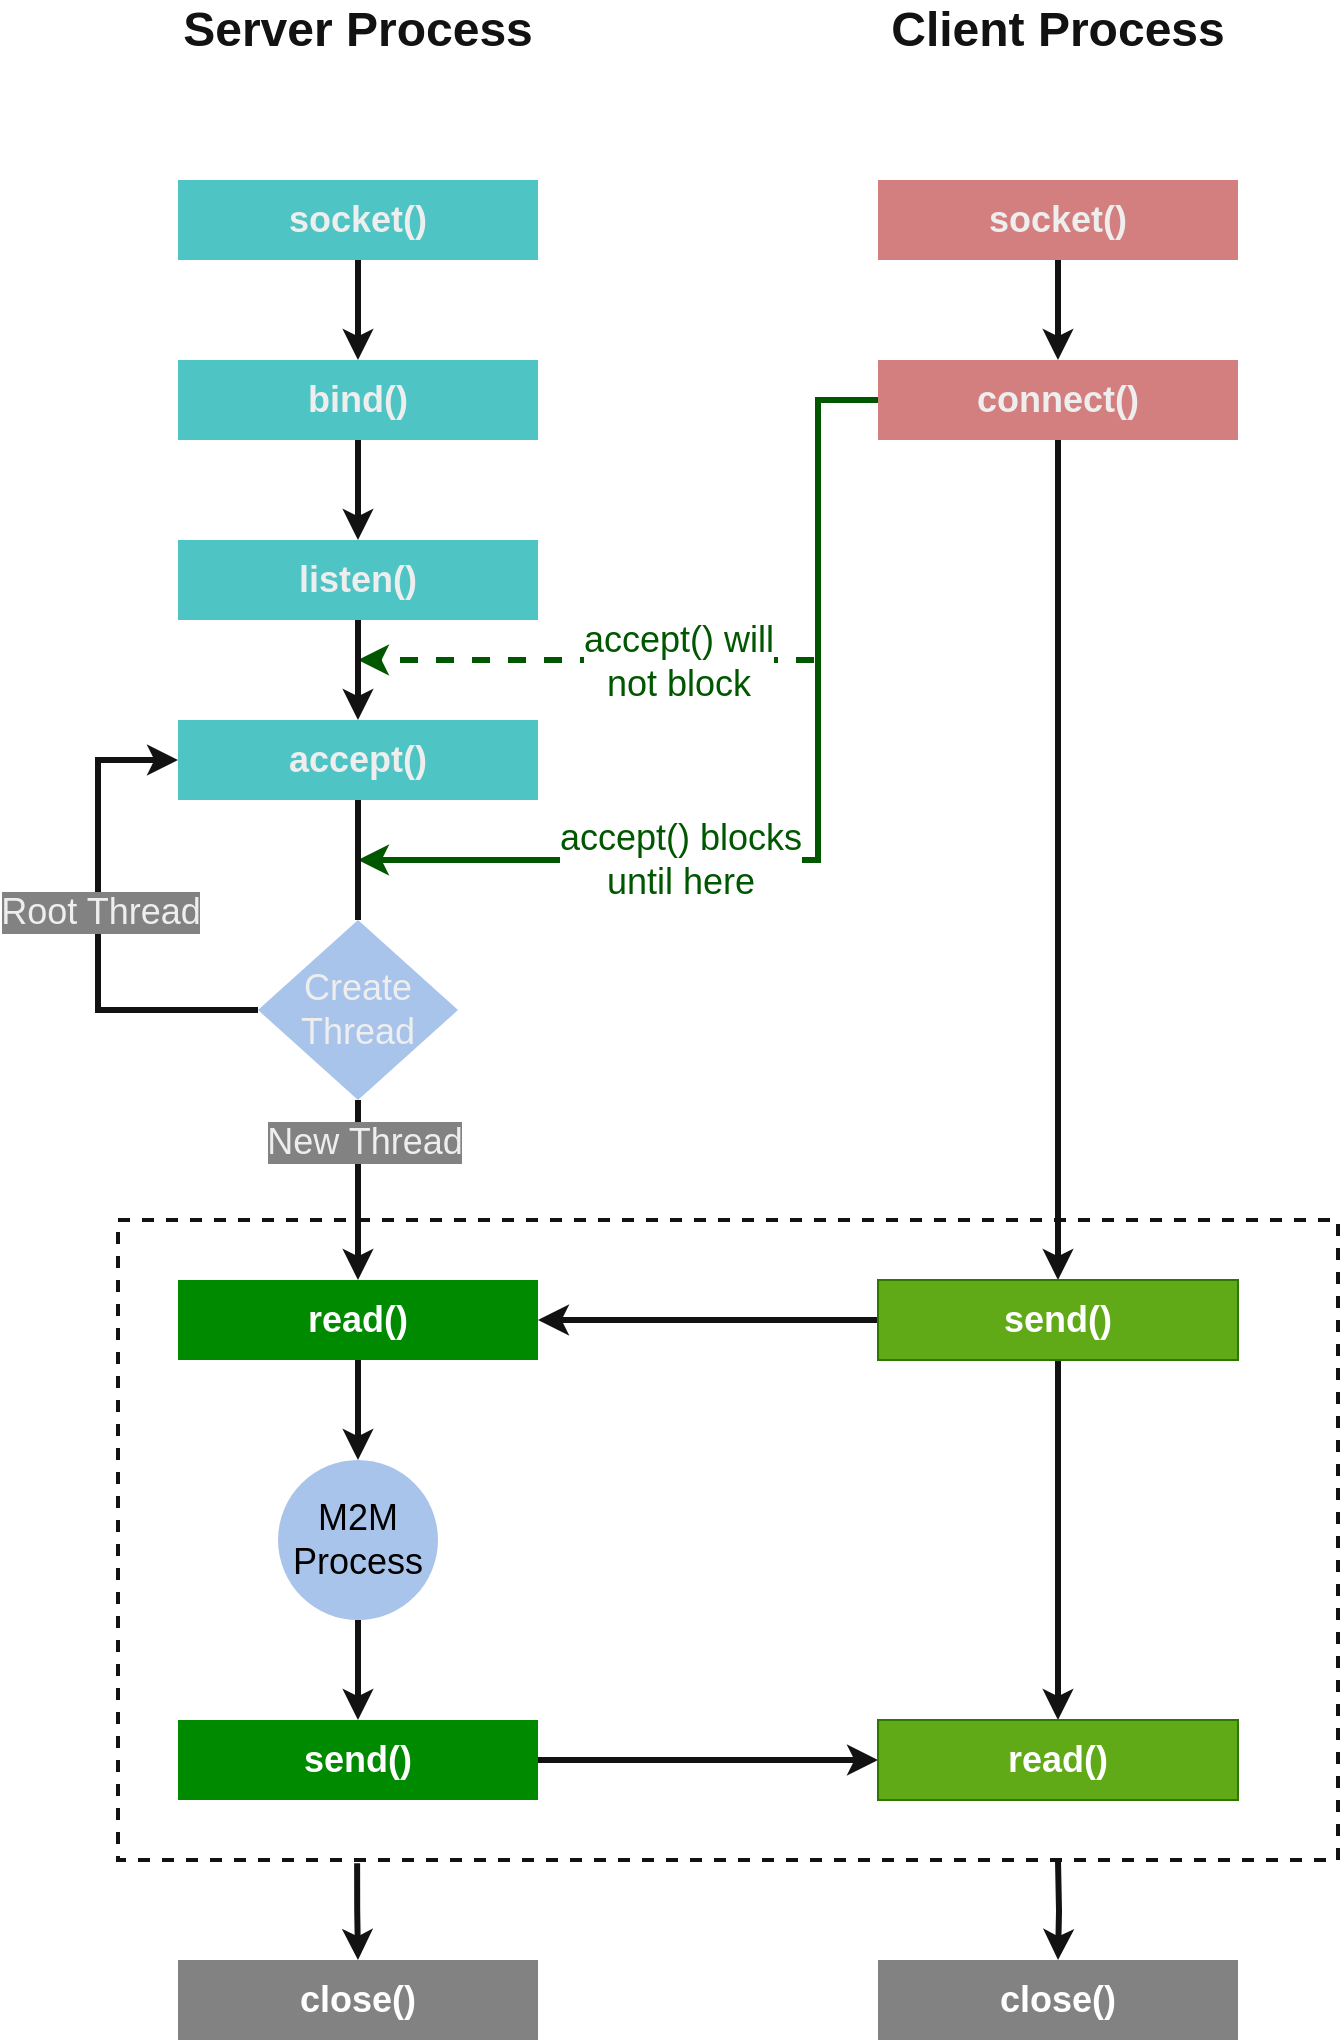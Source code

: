 <mxfile version="20.3.0" type="device"><diagram id="9NSzz-Nyogx-RR2d6qlj" name="Página-1"><mxGraphModel dx="842" dy="1220" grid="1" gridSize="10" guides="1" tooltips="1" connect="1" arrows="1" fold="1" page="1" pageScale="1" pageWidth="827" pageHeight="1169" math="0" shadow="0"><root><mxCell id="0"/><mxCell id="1" parent="0"/><mxCell id="8VBoL8TMkOMirUI06Anp-37" style="edgeStyle=orthogonalEdgeStyle;rounded=0;orthogonalLoop=1;jettySize=auto;html=1;entryX=0.5;entryY=0;entryDx=0;entryDy=0;strokeColor=#121212;strokeWidth=3;fontSize=18;exitX=0.196;exitY=1.005;exitDx=0;exitDy=0;exitPerimeter=0;" edge="1" parent="1" source="8VBoL8TMkOMirUI06Anp-21" target="8VBoL8TMkOMirUI06Anp-34"><mxGeometry relative="1" as="geometry"><mxPoint x="210" y="1190" as="sourcePoint"/></mxGeometry></mxCell><mxCell id="8VBoL8TMkOMirUI06Anp-21" value="" style="rounded=0;whiteSpace=wrap;html=1;labelBorderColor=none;strokeColor=#121212;fontSize=18;fontColor=#EEEEEE;fillColor=none;dashed=1;strokeWidth=2;" vertex="1" parent="1"><mxGeometry x="90" y="880" width="610" height="320" as="geometry"/></mxCell><mxCell id="8VBoL8TMkOMirUI06Anp-1" value="&lt;b&gt;Server Process&lt;/b&gt;" style="text;html=1;strokeColor=none;fillColor=none;align=center;verticalAlign=middle;whiteSpace=wrap;rounded=0;fontSize=24;fontColor=#121212;" vertex="1" parent="1"><mxGeometry x="110" y="270" width="200" height="30" as="geometry"/></mxCell><mxCell id="8VBoL8TMkOMirUI06Anp-10" style="edgeStyle=orthogonalEdgeStyle;rounded=0;orthogonalLoop=1;jettySize=auto;html=1;strokeColor=none;fontSize=18;strokeWidth=3;" edge="1" parent="1" source="8VBoL8TMkOMirUI06Anp-3" target="8VBoL8TMkOMirUI06Anp-4"><mxGeometry relative="1" as="geometry"/></mxCell><mxCell id="8VBoL8TMkOMirUI06Anp-17" style="edgeStyle=orthogonalEdgeStyle;rounded=0;orthogonalLoop=1;jettySize=auto;html=1;entryX=0.5;entryY=0;entryDx=0;entryDy=0;strokeColor=#121212;strokeWidth=3;fontSize=18;" edge="1" parent="1" source="8VBoL8TMkOMirUI06Anp-3" target="8VBoL8TMkOMirUI06Anp-4"><mxGeometry relative="1" as="geometry"/></mxCell><mxCell id="8VBoL8TMkOMirUI06Anp-3" value="&lt;b style=&quot;font-size: 18px;&quot;&gt;socket()&lt;/b&gt;" style="rounded=0;html=1;fontSize=18;fillColor=#4FC4C4;strokeColor=none;fontColor=#EEEEEE;whiteSpace=wrap;labelBorderColor=none;" vertex="1" parent="1"><mxGeometry x="120" y="360" width="180" height="40" as="geometry"/></mxCell><mxCell id="8VBoL8TMkOMirUI06Anp-11" style="edgeStyle=orthogonalEdgeStyle;rounded=0;orthogonalLoop=1;jettySize=auto;html=1;entryX=0.5;entryY=0;entryDx=0;entryDy=0;strokeColor=none;strokeWidth=3;fontSize=18;" edge="1" parent="1" source="8VBoL8TMkOMirUI06Anp-4" target="8VBoL8TMkOMirUI06Anp-5"><mxGeometry relative="1" as="geometry"/></mxCell><mxCell id="8VBoL8TMkOMirUI06Anp-40" style="edgeStyle=orthogonalEdgeStyle;rounded=0;orthogonalLoop=1;jettySize=auto;html=1;strokeColor=#121212;strokeWidth=3;fontSize=18;" edge="1" parent="1" source="8VBoL8TMkOMirUI06Anp-4" target="8VBoL8TMkOMirUI06Anp-39"><mxGeometry relative="1" as="geometry"/></mxCell><mxCell id="8VBoL8TMkOMirUI06Anp-4" value="&lt;b style=&quot;font-size: 18px;&quot;&gt;bind()&lt;/b&gt;" style="rounded=0;html=1;fontSize=18;fillColor=#4FC4C4;strokeColor=none;fontColor=#EEEEEE;whiteSpace=wrap;labelBorderColor=none;" vertex="1" parent="1"><mxGeometry x="120" y="450" width="180" height="40" as="geometry"/></mxCell><mxCell id="8VBoL8TMkOMirUI06Anp-19" style="edgeStyle=orthogonalEdgeStyle;rounded=0;orthogonalLoop=1;jettySize=auto;html=1;strokeColor=#121212;strokeWidth=3;fontSize=18;startArrow=none;" edge="1" parent="1" source="8VBoL8TMkOMirUI06Anp-43" target="8VBoL8TMkOMirUI06Anp-12"><mxGeometry relative="1" as="geometry"/></mxCell><mxCell id="8VBoL8TMkOMirUI06Anp-47" value="New Thread" style="edgeLabel;html=1;align=center;verticalAlign=middle;resizable=0;points=[];fontSize=18;fontColor=#EEEEEE;labelBackgroundColor=#828282;spacing=5;" vertex="1" connectable="0" parent="8VBoL8TMkOMirUI06Anp-19"><mxGeometry x="-0.54" y="3" relative="1" as="geometry"><mxPoint as="offset"/></mxGeometry></mxCell><mxCell id="8VBoL8TMkOMirUI06Anp-5" value="&lt;b style=&quot;font-size: 18px;&quot;&gt;accept()&lt;/b&gt;" style="rounded=0;html=1;fontSize=18;fillColor=#4FC4C4;strokeColor=none;fontColor=#EEEEEE;whiteSpace=wrap;labelBorderColor=none;" vertex="1" parent="1"><mxGeometry x="120" y="630" width="180" height="40" as="geometry"/></mxCell><mxCell id="8VBoL8TMkOMirUI06Anp-25" style="edgeStyle=orthogonalEdgeStyle;rounded=0;orthogonalLoop=1;jettySize=auto;html=1;strokeColor=#121212;strokeWidth=3;fontSize=18;" edge="1" parent="1" source="8VBoL8TMkOMirUI06Anp-7" target="8VBoL8TMkOMirUI06Anp-9"><mxGeometry relative="1" as="geometry"/></mxCell><mxCell id="8VBoL8TMkOMirUI06Anp-7" value="&lt;b style=&quot;font-size: 18px;&quot;&gt;socket()&lt;/b&gt;" style="rounded=0;html=1;fontSize=18;fillColor=#D47F7F;strokeColor=none;fontColor=#EEEEEE;whiteSpace=wrap;labelBorderColor=none;" vertex="1" parent="1"><mxGeometry x="470" y="360" width="180" height="40" as="geometry"/></mxCell><mxCell id="8VBoL8TMkOMirUI06Anp-8" value="&lt;b&gt;Client Process&lt;/b&gt;" style="text;html=1;strokeColor=none;fillColor=none;align=center;verticalAlign=middle;whiteSpace=wrap;rounded=0;fontSize=24;fontColor=#121212;" vertex="1" parent="1"><mxGeometry x="460" y="270" width="200" height="30" as="geometry"/></mxCell><mxCell id="8VBoL8TMkOMirUI06Anp-26" style="edgeStyle=orthogonalEdgeStyle;rounded=0;orthogonalLoop=1;jettySize=auto;html=1;strokeColor=#121212;strokeWidth=3;fontSize=18;" edge="1" parent="1" source="8VBoL8TMkOMirUI06Anp-9" target="8VBoL8TMkOMirUI06Anp-23"><mxGeometry relative="1" as="geometry"/></mxCell><mxCell id="8VBoL8TMkOMirUI06Anp-45" style="edgeStyle=orthogonalEdgeStyle;rounded=0;orthogonalLoop=1;jettySize=auto;html=1;strokeColor=#005700;strokeWidth=3;fontSize=18;dashed=1;fillColor=#008a00;" edge="1" parent="1" source="8VBoL8TMkOMirUI06Anp-9"><mxGeometry relative="1" as="geometry"><mxPoint x="210.0" y="600" as="targetPoint"/><Array as="points"><mxPoint x="440" y="470"/><mxPoint x="440" y="600"/></Array></mxGeometry></mxCell><mxCell id="8VBoL8TMkOMirUI06Anp-50" value="accept() will&lt;br&gt;not block" style="edgeLabel;html=1;align=center;verticalAlign=middle;resizable=0;points=[];fontSize=18;fontColor=#005700;labelBackgroundColor=#FFFFFFFF;" vertex="1" connectable="0" parent="8VBoL8TMkOMirUI06Anp-45"><mxGeometry x="0.353" y="1" relative="1" as="geometry"><mxPoint x="34" as="offset"/></mxGeometry></mxCell><mxCell id="8VBoL8TMkOMirUI06Anp-46" style="edgeStyle=orthogonalEdgeStyle;rounded=0;orthogonalLoop=1;jettySize=auto;html=1;strokeColor=#005700;strokeWidth=3;fontSize=18;fillColor=#008a00;" edge="1" parent="1" source="8VBoL8TMkOMirUI06Anp-9"><mxGeometry relative="1" as="geometry"><mxPoint x="210.0" y="700" as="targetPoint"/><Array as="points"><mxPoint x="440" y="470"/><mxPoint x="440" y="700"/></Array></mxGeometry></mxCell><mxCell id="8VBoL8TMkOMirUI06Anp-51" value="&lt;span style=&quot;&quot;&gt;accept() blocks &lt;br&gt;until here&lt;br&gt;&lt;/span&gt;" style="edgeLabel;html=1;align=center;verticalAlign=middle;resizable=0;points=[];fontSize=18;fontColor=#005700;labelBackgroundColor=#FFFFFFFF;" vertex="1" connectable="0" parent="8VBoL8TMkOMirUI06Anp-46"><mxGeometry x="0.373" y="3" relative="1" as="geometry"><mxPoint x="7" y="-3" as="offset"/></mxGeometry></mxCell><mxCell id="8VBoL8TMkOMirUI06Anp-9" value="&lt;b style=&quot;font-size: 18px;&quot;&gt;connect()&lt;/b&gt;" style="rounded=0;html=1;fontSize=18;fillColor=#D47F7F;strokeColor=none;fontColor=#EEEEEE;whiteSpace=wrap;labelBorderColor=none;" vertex="1" parent="1"><mxGeometry x="470" y="450" width="180" height="40" as="geometry"/></mxCell><mxCell id="8VBoL8TMkOMirUI06Anp-20" style="edgeStyle=orthogonalEdgeStyle;rounded=0;orthogonalLoop=1;jettySize=auto;html=1;strokeColor=#121212;strokeWidth=3;fontSize=18;startArrow=none;" edge="1" parent="1" source="8VBoL8TMkOMirUI06Anp-52" target="8VBoL8TMkOMirUI06Anp-13"><mxGeometry relative="1" as="geometry"><mxPoint x="210" y="1085" as="sourcePoint"/></mxGeometry></mxCell><mxCell id="8VBoL8TMkOMirUI06Anp-12" value="&lt;b&gt;read()&lt;/b&gt;" style="rounded=0;html=1;fontSize=18;fillColor=#008a00;strokeColor=none;fontColor=#ffffff;whiteSpace=wrap;labelBorderColor=none;" vertex="1" parent="1"><mxGeometry x="120" y="910" width="180" height="40" as="geometry"/></mxCell><mxCell id="8VBoL8TMkOMirUI06Anp-31" style="edgeStyle=orthogonalEdgeStyle;rounded=0;orthogonalLoop=1;jettySize=auto;html=1;strokeColor=#121212;strokeWidth=3;fontSize=18;" edge="1" parent="1" source="8VBoL8TMkOMirUI06Anp-13" target="8VBoL8TMkOMirUI06Anp-24"><mxGeometry relative="1" as="geometry"/></mxCell><mxCell id="8VBoL8TMkOMirUI06Anp-13" value="&lt;b style=&quot;font-size: 18px;&quot;&gt;send()&lt;/b&gt;" style="rounded=0;html=1;fontSize=18;fillColor=#008a00;strokeColor=none;fontColor=#ffffff;whiteSpace=wrap;labelBorderColor=none;" vertex="1" parent="1"><mxGeometry x="120" y="1130" width="180" height="40" as="geometry"/></mxCell><mxCell id="8VBoL8TMkOMirUI06Anp-22" style="edgeStyle=orthogonalEdgeStyle;rounded=0;orthogonalLoop=1;jettySize=auto;html=1;strokeColor=#121212;strokeWidth=3;fontSize=18;fillColor=#60a917;" edge="1" parent="1" source="8VBoL8TMkOMirUI06Anp-23" target="8VBoL8TMkOMirUI06Anp-24"><mxGeometry relative="1" as="geometry"/></mxCell><mxCell id="8VBoL8TMkOMirUI06Anp-29" style="edgeStyle=orthogonalEdgeStyle;rounded=0;orthogonalLoop=1;jettySize=auto;html=1;strokeColor=#121212;strokeWidth=3;fontSize=18;" edge="1" parent="1" source="8VBoL8TMkOMirUI06Anp-23" target="8VBoL8TMkOMirUI06Anp-12"><mxGeometry relative="1" as="geometry"/></mxCell><mxCell id="8VBoL8TMkOMirUI06Anp-23" value="&lt;b&gt;send()&lt;/b&gt;" style="rounded=0;html=1;fontSize=18;fillColor=#60a917;strokeColor=#2D7600;fontColor=#ffffff;whiteSpace=wrap;labelBorderColor=none;" vertex="1" parent="1"><mxGeometry x="470" y="910" width="180" height="40" as="geometry"/></mxCell><mxCell id="8VBoL8TMkOMirUI06Anp-24" value="&lt;b style=&quot;font-size: 18px;&quot;&gt;read()&lt;/b&gt;" style="rounded=0;html=1;fontSize=18;fillColor=#60a917;strokeColor=#2D7600;fontColor=#ffffff;whiteSpace=wrap;labelBorderColor=none;" vertex="1" parent="1"><mxGeometry x="470" y="1130" width="180" height="40" as="geometry"/></mxCell><mxCell id="8VBoL8TMkOMirUI06Anp-33" value="" style="edgeStyle=orthogonalEdgeStyle;rounded=0;orthogonalLoop=1;jettySize=auto;html=1;strokeColor=#121212;strokeWidth=3;fontSize=18;endArrow=classic;endFill=1;" edge="1" parent="1" source="8VBoL8TMkOMirUI06Anp-12" target="8VBoL8TMkOMirUI06Anp-52"><mxGeometry relative="1" as="geometry"><mxPoint x="210" y="950" as="sourcePoint"/><mxPoint x="210" y="995" as="targetPoint"/></mxGeometry></mxCell><mxCell id="8VBoL8TMkOMirUI06Anp-34" value="&lt;b style=&quot;font-size: 18px;&quot;&gt;close()&lt;/b&gt;" style="rounded=0;html=1;fontSize=18;fillColor=#828282;strokeColor=none;fontColor=#ffffff;whiteSpace=wrap;labelBorderColor=none;" vertex="1" parent="1"><mxGeometry x="120" y="1250" width="180" height="40" as="geometry"/></mxCell><mxCell id="8VBoL8TMkOMirUI06Anp-35" value="&lt;b style=&quot;font-size: 18px;&quot;&gt;close()&lt;/b&gt;" style="rounded=0;html=1;fontSize=18;fillColor=#828282;strokeColor=none;fontColor=#ffffff;whiteSpace=wrap;labelBorderColor=none;" vertex="1" parent="1"><mxGeometry x="470" y="1250" width="180" height="40" as="geometry"/></mxCell><mxCell id="8VBoL8TMkOMirUI06Anp-38" style="edgeStyle=orthogonalEdgeStyle;rounded=0;orthogonalLoop=1;jettySize=auto;html=1;entryX=0.5;entryY=0;entryDx=0;entryDy=0;strokeColor=#121212;strokeWidth=3;fontSize=18;" edge="1" parent="1" target="8VBoL8TMkOMirUI06Anp-35"><mxGeometry relative="1" as="geometry"><mxPoint x="560" y="1200" as="sourcePoint"/><mxPoint x="220" y="1260" as="targetPoint"/></mxGeometry></mxCell><mxCell id="8VBoL8TMkOMirUI06Anp-41" style="edgeStyle=orthogonalEdgeStyle;rounded=0;orthogonalLoop=1;jettySize=auto;html=1;strokeColor=#121212;strokeWidth=3;fontSize=18;" edge="1" parent="1" source="8VBoL8TMkOMirUI06Anp-39" target="8VBoL8TMkOMirUI06Anp-5"><mxGeometry relative="1" as="geometry"/></mxCell><mxCell id="8VBoL8TMkOMirUI06Anp-39" value="&lt;b style=&quot;font-size: 18px;&quot;&gt;listen()&lt;/b&gt;" style="rounded=0;html=1;fontSize=18;fillColor=#4FC4C4;strokeColor=none;fontColor=#EEEEEE;whiteSpace=wrap;labelBorderColor=none;" vertex="1" parent="1"><mxGeometry x="120" y="540" width="180" height="40" as="geometry"/></mxCell><mxCell id="8VBoL8TMkOMirUI06Anp-48" style="edgeStyle=orthogonalEdgeStyle;rounded=0;orthogonalLoop=1;jettySize=auto;html=1;entryX=0;entryY=0.5;entryDx=0;entryDy=0;strokeColor=#121212;strokeWidth=3;fontSize=18;" edge="1" parent="1" source="8VBoL8TMkOMirUI06Anp-43" target="8VBoL8TMkOMirUI06Anp-5"><mxGeometry relative="1" as="geometry"><Array as="points"><mxPoint x="80" y="775"/><mxPoint x="80" y="650"/></Array></mxGeometry></mxCell><mxCell id="8VBoL8TMkOMirUI06Anp-49" value="Root Thread" style="edgeLabel;html=1;align=center;verticalAlign=middle;resizable=0;points=[];fontSize=18;fontColor=#EEEEEE;labelBackgroundColor=#828282;" vertex="1" connectable="0" parent="8VBoL8TMkOMirUI06Anp-48"><mxGeometry x="0.057" y="-1" relative="1" as="geometry"><mxPoint as="offset"/></mxGeometry></mxCell><mxCell id="8VBoL8TMkOMirUI06Anp-43" value="Create Thread" style="rhombus;whiteSpace=wrap;html=1;dashed=1;labelBorderColor=none;strokeColor=none;strokeWidth=2;fontSize=18;fontColor=#EEEEEE;fillColor=#A9C4EB;" vertex="1" parent="1"><mxGeometry x="160" y="730" width="100" height="90" as="geometry"/></mxCell><mxCell id="8VBoL8TMkOMirUI06Anp-44" value="" style="edgeStyle=orthogonalEdgeStyle;rounded=0;orthogonalLoop=1;jettySize=auto;html=1;strokeColor=#121212;strokeWidth=3;fontSize=18;endArrow=none;" edge="1" parent="1" source="8VBoL8TMkOMirUI06Anp-5" target="8VBoL8TMkOMirUI06Anp-43"><mxGeometry relative="1" as="geometry"><mxPoint x="210.0" y="670" as="sourcePoint"/><mxPoint x="210.0" y="870" as="targetPoint"/></mxGeometry></mxCell><mxCell id="8VBoL8TMkOMirUI06Anp-52" value="&lt;span style=&quot;&quot;&gt;M2M Process&lt;/span&gt;" style="ellipse;whiteSpace=wrap;html=1;aspect=fixed;dashed=1;labelBackgroundColor=none;labelBorderColor=none;strokeColor=none;strokeWidth=2;fontSize=18;fontColor=default;fillColor=#A9C4EB;" vertex="1" parent="1"><mxGeometry x="170" y="1000" width="80" height="80" as="geometry"/></mxCell></root></mxGraphModel></diagram></mxfile>